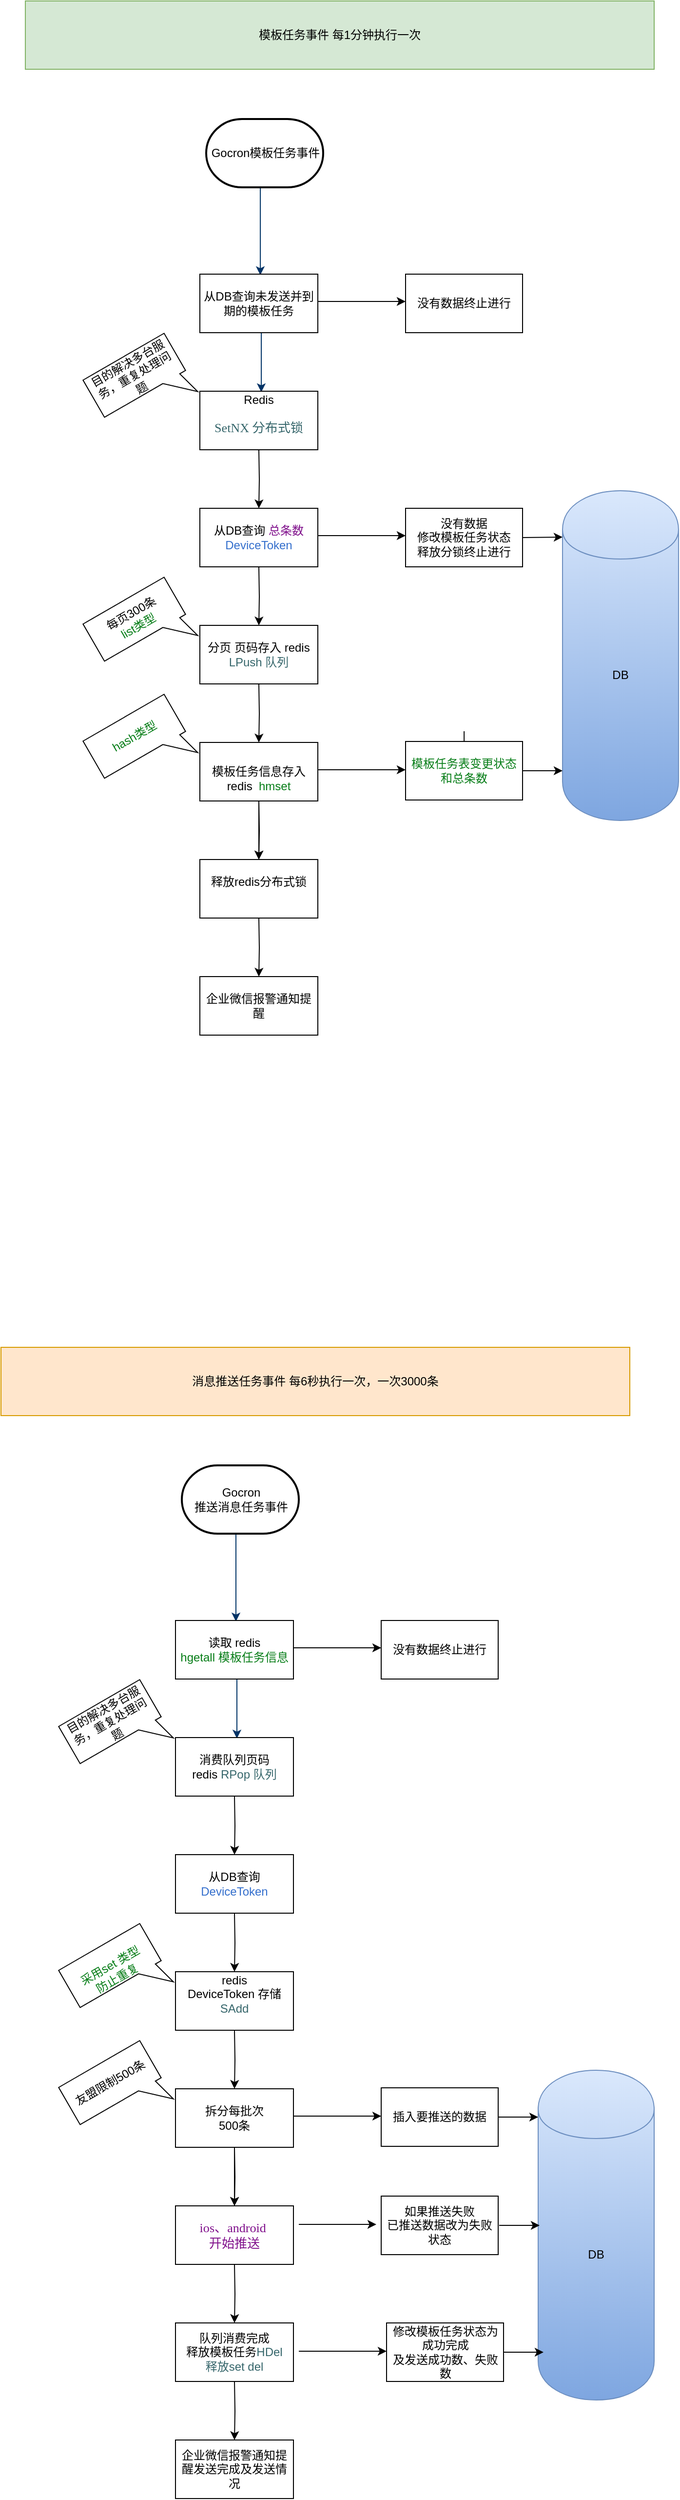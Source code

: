 <mxfile version="13.11.0" type="github"><diagram id="U2JTOIulrzN3h3iKnZu4" name="第 1 页"><mxGraphModel dx="1038" dy="-1881" grid="1" gridSize="10" guides="1" tooltips="1" connect="1" arrows="1" fold="1" page="1" pageScale="1" pageWidth="1920" pageHeight="1200" math="0" shadow="0"><root><mxCell id="0"/><mxCell id="1" parent="0"/><mxCell id="MWvZi_O0qiYePcI-Mjma-18" value="" style="edgeStyle=elbowEdgeStyle;elbow=horizontal;exitX=0.5;exitY=0.9;exitPerimeter=0;fontStyle=1;strokeColor=#003366;strokeWidth=1;html=1;entryX=0.542;entryY=0;entryDx=0;entryDy=0;entryPerimeter=0;" edge="1" parent="1"><mxGeometry x="640.5" y="2641" width="100" height="100" as="geometry"><mxPoint x="961" y="3642" as="sourcePoint"/><mxPoint x="961" y="3731" as="targetPoint"/></mxGeometry></mxCell><mxCell id="MWvZi_O0qiYePcI-Mjma-20" value="" style="edgeStyle=elbowEdgeStyle;elbow=horizontal;fontStyle=1;strokeColor=#003366;strokeWidth=1;html=1;" edge="1" parent="1"><mxGeometry x="640.5" y="2601" width="100" height="100" as="geometry"><mxPoint x="962" y="3781" as="sourcePoint"/><mxPoint x="962" y="3851" as="targetPoint"/></mxGeometry></mxCell><mxCell id="MWvZi_O0qiYePcI-Mjma-26" value="" style="edgeStyle=elbowEdgeStyle;elbow=vertical;exitX=1;exitY=0.5;exitPerimeter=0;fontStyle=1;strokeColor=#003366;strokeWidth=1;html=1;" edge="1" parent="1"><mxGeometry x="635.5" y="2501" width="100" height="100" as="geometry"><mxPoint x="1276" y="3761" as="sourcePoint"/><mxPoint x="1276" y="3761" as="targetPoint"/><Array as="points"/></mxGeometry></mxCell><mxCell id="MWvZi_O0qiYePcI-Mjma-27" value="&lt;div&gt;&lt;br&gt;&lt;/div&gt;&lt;div&gt;&lt;br&gt;&lt;/div&gt;&lt;div&gt;Gocron模板任务事件&lt;/div&gt;&lt;div&gt;&lt;br&gt;&lt;br&gt;&lt;/div&gt;" style="shape=mxgraph.flowchart.terminator;strokeWidth=2;gradientDirection=north;fontStyle=0;html=1;" vertex="1" parent="1"><mxGeometry x="905.5" y="3571" width="120" height="70" as="geometry"/></mxCell><mxCell id="MWvZi_O0qiYePcI-Mjma-28" value="&lt;div&gt;&lt;br&gt;&lt;/div&gt;&lt;div&gt;&lt;br&gt;&lt;/div&gt;&lt;div&gt;&lt;br&gt;&lt;/div&gt;&lt;div&gt;&lt;br&gt;&lt;/div&gt;查询模板任务&lt;br&gt;&lt;div&gt;&lt;div&gt;&lt;br&gt;&lt;/div&gt;&lt;div&gt;&lt;br&gt;&lt;br&gt;&lt;br&gt;&lt;/div&gt;&lt;/div&gt;" style="rounded=0;whiteSpace=wrap;html=1;" vertex="1" parent="1"><mxGeometry x="899" y="3730" width="121" height="60" as="geometry"/></mxCell><mxCell id="MWvZi_O0qiYePcI-Mjma-32" value="目的解决多台服务，重复处理问题" style="shape=callout;whiteSpace=wrap;html=1;perimeter=calloutPerimeter;size=25;position=0.72;position2=1;base=20;rotation=-30;" vertex="1" parent="1"><mxGeometry x="790" y="3810" width="96" height="69" as="geometry"/></mxCell><mxCell id="MWvZi_O0qiYePcI-Mjma-40" value="模板任务事件 每1分钟执行一次" style="rounded=0;whiteSpace=wrap;html=1;fillColor=#d5e8d4;strokeColor=#82b366;" vertex="1" parent="1"><mxGeometry x="720" y="3450" width="645" height="70" as="geometry"/></mxCell><mxCell id="MWvZi_O0qiYePcI-Mjma-41" value="&lt;div&gt;&lt;br&gt;&lt;/div&gt;&lt;div&gt;&lt;br&gt;&lt;/div&gt;&lt;div&gt;&lt;br&gt;&lt;/div&gt;&lt;div&gt;&lt;br&gt;&lt;/div&gt;从DB查询未发送并到期的模板任务&lt;br&gt;&lt;div&gt;&lt;div&gt;&lt;br&gt;&lt;/div&gt;&lt;div&gt;&lt;br&gt;&lt;br&gt;&lt;br&gt;&lt;/div&gt;&lt;/div&gt;" style="rounded=0;whiteSpace=wrap;html=1;" vertex="1" parent="1"><mxGeometry x="899" y="3730" width="121" height="60" as="geometry"/></mxCell><mxCell id="MWvZi_O0qiYePcI-Mjma-42" value="&lt;div&gt;&lt;br&gt;&lt;/div&gt;&lt;div&gt;&lt;br&gt;&lt;/div&gt;&lt;div&gt;&lt;br&gt;&lt;/div&gt;&lt;div&gt;&lt;br&gt;&lt;/div&gt;Redis&lt;br&gt;&lt;pre style=&quot;background-color: #ffffff ; color: #080808 ; font-family: &amp;#34;jetbrains mono&amp;#34; ; font-size: 9.8pt&quot;&gt;&lt;span style=&quot;color: #36666b&quot;&gt;SetNX 分布式锁&lt;/span&gt;&lt;/pre&gt;&lt;div&gt;&lt;div&gt;&lt;br&gt;&lt;/div&gt;&lt;div&gt;&lt;br&gt;&lt;br&gt;&lt;br&gt;&lt;/div&gt;&lt;/div&gt;" style="rounded=0;whiteSpace=wrap;html=1;" vertex="1" parent="1"><mxGeometry x="899" y="3850" width="121" height="60" as="geometry"/></mxCell><mxCell id="MWvZi_O0qiYePcI-Mjma-45" value="" style="edgeStyle=orthogonalEdgeStyle;rounded=0;orthogonalLoop=1;jettySize=auto;html=1;" edge="1" target="MWvZi_O0qiYePcI-Mjma-46" parent="1"><mxGeometry relative="1" as="geometry"><mxPoint x="959.5" y="3910" as="sourcePoint"/></mxGeometry></mxCell><mxCell id="MWvZi_O0qiYePcI-Mjma-46" value="&lt;div&gt;&lt;br&gt;&lt;/div&gt;&lt;div&gt;&lt;br&gt;&lt;/div&gt;&lt;div&gt;&lt;br&gt;&lt;/div&gt;&lt;div&gt;&lt;br&gt;&lt;/div&gt;从DB查询&lt;span style=&quot;color: #80118c&quot;&gt; 总条数&lt;br&gt;&lt;/span&gt;&lt;span style=&quot;color: #336ecc&quot;&gt;DeviceToken&lt;/span&gt;&lt;div&gt;&lt;div&gt;&lt;br&gt;&lt;br&gt;&lt;br&gt;&lt;br&gt;&lt;/div&gt;&lt;/div&gt;" style="rounded=0;whiteSpace=wrap;html=1;" vertex="1" parent="1"><mxGeometry x="899" y="3970" width="121" height="60" as="geometry"/></mxCell><mxCell id="MWvZi_O0qiYePcI-Mjma-50" value="没有数据终止进行" style="rounded=0;whiteSpace=wrap;html=1;" vertex="1" parent="1"><mxGeometry x="1110" y="3730" width="120" height="60" as="geometry"/></mxCell><mxCell id="MWvZi_O0qiYePcI-Mjma-51" value="" style="endArrow=classic;html=1;" edge="1" parent="1"><mxGeometry width="50" height="50" relative="1" as="geometry"><mxPoint x="1020" y="3758" as="sourcePoint"/><mxPoint x="1110" y="3758" as="targetPoint"/></mxGeometry></mxCell><mxCell id="MWvZi_O0qiYePcI-Mjma-52" value="没有数据&lt;br&gt;修改模板任务状态&lt;br&gt;释放分锁终止进行" style="rounded=0;whiteSpace=wrap;html=1;" vertex="1" parent="1"><mxGeometry x="1110" y="3970" width="120" height="60" as="geometry"/></mxCell><mxCell id="MWvZi_O0qiYePcI-Mjma-53" value="" style="endArrow=classic;html=1;" edge="1" parent="1"><mxGeometry width="50" height="50" relative="1" as="geometry"><mxPoint x="1020" y="3998" as="sourcePoint"/><mxPoint x="1110" y="3998" as="targetPoint"/></mxGeometry></mxCell><mxCell id="MWvZi_O0qiYePcI-Mjma-54" value="&lt;div&gt;&lt;br&gt;&lt;/div&gt;&lt;div&gt;&lt;br&gt;&lt;/div&gt;&lt;div&gt;&lt;br&gt;&lt;/div&gt;&lt;div&gt;&lt;br&gt;&lt;/div&gt;分页 页码存入 redis&lt;span style=&quot;color: #36666b&quot;&gt;&lt;br&gt;LPush&lt;/span&gt;&lt;span style=&quot;color: #36666b&quot;&gt; 队列&lt;/span&gt;&lt;span style=&quot;color: #336ecc&quot;&gt;&lt;/span&gt;&lt;div&gt;&lt;div&gt;&lt;br&gt;&lt;br&gt;&lt;br&gt;&lt;br&gt;&lt;/div&gt;&lt;/div&gt;" style="rounded=0;whiteSpace=wrap;html=1;" vertex="1" parent="1"><mxGeometry x="899" y="4090" width="121" height="60" as="geometry"/></mxCell><mxCell id="MWvZi_O0qiYePcI-Mjma-55" value="" style="edgeStyle=orthogonalEdgeStyle;rounded=0;orthogonalLoop=1;jettySize=auto;html=1;" edge="1" target="MWvZi_O0qiYePcI-Mjma-54" parent="1"><mxGeometry relative="1" as="geometry"><mxPoint x="959.5" y="4030" as="sourcePoint"/></mxGeometry></mxCell><mxCell id="MWvZi_O0qiYePcI-Mjma-56" value="" style="edgeStyle=orthogonalEdgeStyle;rounded=0;orthogonalLoop=1;jettySize=auto;html=1;" edge="1" target="MWvZi_O0qiYePcI-Mjma-57" parent="1"><mxGeometry relative="1" as="geometry"><mxPoint x="959.5" y="4150" as="sourcePoint"/></mxGeometry></mxCell><mxCell id="MWvZi_O0qiYePcI-Mjma-62" value="" style="edgeStyle=orthogonalEdgeStyle;rounded=0;orthogonalLoop=1;jettySize=auto;html=1;" edge="1" parent="1" source="MWvZi_O0qiYePcI-Mjma-57" target="MWvZi_O0qiYePcI-Mjma-61"><mxGeometry relative="1" as="geometry"/></mxCell><mxCell id="MWvZi_O0qiYePcI-Mjma-57" value="&lt;div&gt;&lt;br&gt;&lt;/div&gt;&lt;div&gt;&lt;br&gt;&lt;/div&gt;&lt;div&gt;&lt;br&gt;&lt;/div&gt;&lt;div&gt;&lt;br&gt;&lt;/div&gt;模板任务信息存入 redis&lt;span style=&quot;color: #067d17&quot;&gt;&amp;nbsp; hmset &lt;/span&gt;&lt;br&gt;&lt;div&gt;&lt;div&gt;&lt;br&gt;&lt;br&gt;&lt;br&gt;&lt;/div&gt;&lt;/div&gt;" style="rounded=0;whiteSpace=wrap;html=1;" vertex="1" parent="1"><mxGeometry x="899" y="4210" width="121" height="60" as="geometry"/></mxCell><mxCell id="MWvZi_O0qiYePcI-Mjma-60" value="" style="edgeStyle=orthogonalEdgeStyle;rounded=0;orthogonalLoop=1;jettySize=auto;html=1;" edge="1" target="MWvZi_O0qiYePcI-Mjma-61" parent="1"><mxGeometry relative="1" as="geometry"><mxPoint x="959.5" y="4270" as="sourcePoint"/></mxGeometry></mxCell><mxCell id="MWvZi_O0qiYePcI-Mjma-61" value="&lt;div&gt;&lt;br&gt;&lt;/div&gt;&lt;div&gt;&lt;br&gt;&lt;/div&gt;&lt;div&gt;&lt;br&gt;&lt;/div&gt;&lt;div&gt;释放redis分布式锁&lt;br&gt;&lt;/div&gt;&lt;span style=&quot;color: #067d17&quot;&gt;&lt;/span&gt;&lt;span style=&quot;color: #336ecc&quot;&gt;&lt;/span&gt;&lt;div&gt;&lt;div&gt;&lt;br&gt;&lt;br&gt;&lt;br&gt;&lt;br&gt;&lt;/div&gt;&lt;/div&gt;" style="rounded=0;whiteSpace=wrap;html=1;" vertex="1" parent="1"><mxGeometry x="899" y="4330" width="121" height="60" as="geometry"/></mxCell><mxCell id="MWvZi_O0qiYePcI-Mjma-63" value="" style="edgeStyle=orthogonalEdgeStyle;rounded=0;orthogonalLoop=1;jettySize=auto;html=1;" edge="1" target="MWvZi_O0qiYePcI-Mjma-64" parent="1"><mxGeometry relative="1" as="geometry"><mxPoint x="959.5" y="4390" as="sourcePoint"/></mxGeometry></mxCell><mxCell id="MWvZi_O0qiYePcI-Mjma-64" value="企业微信报警通知提醒" style="rounded=0;whiteSpace=wrap;html=1;" vertex="1" parent="1"><mxGeometry x="899" y="4450" width="121" height="60" as="geometry"/></mxCell><mxCell id="MWvZi_O0qiYePcI-Mjma-65" value="每页300条&lt;span style=&quot;color: #067d17&quot;&gt;&lt;br&gt;list类型&lt;/span&gt;" style="shape=callout;whiteSpace=wrap;html=1;perimeter=calloutPerimeter;size=25;position=0.72;position2=1;base=20;rotation=-30;" vertex="1" parent="1"><mxGeometry x="790" y="4060" width="96" height="69" as="geometry"/></mxCell><mxCell id="MWvZi_O0qiYePcI-Mjma-66" value="&lt;span style=&quot;color: #067d17&quot;&gt;hash类型&lt;/span&gt;" style="shape=callout;whiteSpace=wrap;html=1;perimeter=calloutPerimeter;size=25;position=0.72;position2=1;base=20;rotation=-30;" vertex="1" parent="1"><mxGeometry x="790" y="4180" width="96" height="69" as="geometry"/></mxCell><mxCell id="MWvZi_O0qiYePcI-Mjma-67" value="DB" style="shape=cylinder;whiteSpace=wrap;html=1;boundedLbl=1;backgroundOutline=1;fillColor=#dae8fc;strokeColor=#6c8ebf;gradientColor=#7ea6e0;" vertex="1" parent="1"><mxGeometry x="1271" y="3952" width="119" height="338" as="geometry"/></mxCell><mxCell id="MWvZi_O0qiYePcI-Mjma-68" value="" style="endArrow=classic;html=1;exitX=1;exitY=0.5;exitDx=0;exitDy=0;" edge="1" parent="1"><mxGeometry width="50" height="50" relative="1" as="geometry"><mxPoint x="1130" y="4239" as="sourcePoint"/><mxPoint x="1271" y="4239" as="targetPoint"/></mxGeometry></mxCell><mxCell id="MWvZi_O0qiYePcI-Mjma-69" value="|&lt;br&gt;&lt;br&gt;&lt;span style=&quot;color: #067d17&quot;&gt;模板任务表变更状态和总条数&lt;/span&gt;&lt;span style=&quot;color: #336ecc&quot;&gt;&lt;/span&gt;&lt;div&gt;&lt;div&gt;&lt;br&gt;&lt;br&gt;&lt;/div&gt;&lt;/div&gt;" style="rounded=0;whiteSpace=wrap;html=1;" vertex="1" parent="1"><mxGeometry x="1110" y="4209" width="120" height="60" as="geometry"/></mxCell><mxCell id="MWvZi_O0qiYePcI-Mjma-70" value="" style="endArrow=classic;html=1;" edge="1" parent="1"><mxGeometry width="50" height="50" relative="1" as="geometry"><mxPoint x="1020" y="4238" as="sourcePoint"/><mxPoint x="1110" y="4238" as="targetPoint"/></mxGeometry></mxCell><mxCell id="MWvZi_O0qiYePcI-Mjma-72" value="" style="endArrow=classic;html=1;" edge="1" parent="1"><mxGeometry width="50" height="50" relative="1" as="geometry"><mxPoint x="1230" y="4000" as="sourcePoint"/><mxPoint x="1271" y="3999.5" as="targetPoint"/></mxGeometry></mxCell><mxCell id="MWvZi_O0qiYePcI-Mjma-106" value="" style="edgeStyle=elbowEdgeStyle;elbow=horizontal;exitX=0.5;exitY=0.9;exitPerimeter=0;fontStyle=1;strokeColor=#003366;strokeWidth=1;html=1;entryX=0.542;entryY=0;entryDx=0;entryDy=0;entryPerimeter=0;" edge="1" parent="1"><mxGeometry x="615.5" y="4021" width="100" height="100" as="geometry"><mxPoint x="936" y="5022" as="sourcePoint"/><mxPoint x="936" y="5111" as="targetPoint"/></mxGeometry></mxCell><mxCell id="MWvZi_O0qiYePcI-Mjma-107" value="" style="edgeStyle=elbowEdgeStyle;elbow=horizontal;fontStyle=1;strokeColor=#003366;strokeWidth=1;html=1;" edge="1" parent="1"><mxGeometry x="615.5" y="3981" width="100" height="100" as="geometry"><mxPoint x="937" y="5161" as="sourcePoint"/><mxPoint x="937" y="5231" as="targetPoint"/></mxGeometry></mxCell><mxCell id="MWvZi_O0qiYePcI-Mjma-108" value="" style="edgeStyle=elbowEdgeStyle;elbow=vertical;exitX=1;exitY=0.5;exitPerimeter=0;fontStyle=1;strokeColor=#003366;strokeWidth=1;html=1;" edge="1" parent="1"><mxGeometry x="610.5" y="3881" width="100" height="100" as="geometry"><mxPoint x="1251" y="5141" as="sourcePoint"/><mxPoint x="1251" y="5141" as="targetPoint"/><Array as="points"/></mxGeometry></mxCell><mxCell id="MWvZi_O0qiYePcI-Mjma-109" value="&lt;div&gt;&lt;br&gt;&lt;/div&gt;&lt;div&gt;&lt;br&gt;&lt;/div&gt;&lt;div&gt;Gocron&lt;br&gt;推送消息任务事件&lt;/div&gt;&lt;div&gt;&lt;br&gt;&lt;br&gt;&lt;/div&gt;" style="shape=mxgraph.flowchart.terminator;strokeWidth=2;gradientDirection=north;fontStyle=0;html=1;" vertex="1" parent="1"><mxGeometry x="880.5" y="4951" width="120" height="70" as="geometry"/></mxCell><mxCell id="MWvZi_O0qiYePcI-Mjma-110" value="&lt;div&gt;&lt;br&gt;&lt;/div&gt;&lt;div&gt;&lt;br&gt;&lt;/div&gt;&lt;div&gt;&lt;br&gt;&lt;/div&gt;&lt;div&gt;&lt;br&gt;&lt;/div&gt;查询模板任务&lt;br&gt;&lt;div&gt;&lt;div&gt;&lt;br&gt;&lt;/div&gt;&lt;div&gt;&lt;br&gt;&lt;br&gt;&lt;br&gt;&lt;/div&gt;&lt;/div&gt;" style="rounded=0;whiteSpace=wrap;html=1;" vertex="1" parent="1"><mxGeometry x="874" y="5110" width="121" height="60" as="geometry"/></mxCell><mxCell id="MWvZi_O0qiYePcI-Mjma-111" value="目的解决多台服务，重复处理问题" style="shape=callout;whiteSpace=wrap;html=1;perimeter=calloutPerimeter;size=25;position=0.72;position2=1;base=20;rotation=-30;" vertex="1" parent="1"><mxGeometry x="765" y="5190" width="96" height="69" as="geometry"/></mxCell><mxCell id="MWvZi_O0qiYePcI-Mjma-112" value="消息推送任务事件 每6秒执行一次，一次3000条" style="rounded=0;whiteSpace=wrap;html=1;fillColor=#ffe6cc;strokeColor=#d79b00;" vertex="1" parent="1"><mxGeometry x="695" y="4830" width="645" height="70" as="geometry"/></mxCell><mxCell id="MWvZi_O0qiYePcI-Mjma-113" value="读取 redis&lt;span style=&quot;color: #067d17&quot;&gt;&lt;br&gt;hgetall 模板任务信息&lt;br&gt;&lt;/span&gt;" style="rounded=0;whiteSpace=wrap;html=1;" vertex="1" parent="1"><mxGeometry x="874" y="5110" width="121" height="60" as="geometry"/></mxCell><mxCell id="MWvZi_O0qiYePcI-Mjma-114" value="消费队列页码 &lt;br&gt;redis&lt;span style=&quot;color: #36666b&quot;&gt; RPop&lt;/span&gt;&lt;span style=&quot;color: #36666b&quot;&gt; 队列&lt;/span&gt;" style="rounded=0;whiteSpace=wrap;html=1;" vertex="1" parent="1"><mxGeometry x="874" y="5230" width="121" height="60" as="geometry"/></mxCell><mxCell id="MWvZi_O0qiYePcI-Mjma-115" value="" style="edgeStyle=orthogonalEdgeStyle;rounded=0;orthogonalLoop=1;jettySize=auto;html=1;" edge="1" target="MWvZi_O0qiYePcI-Mjma-116" parent="1"><mxGeometry relative="1" as="geometry"><mxPoint x="934.5" y="5290" as="sourcePoint"/></mxGeometry></mxCell><mxCell id="MWvZi_O0qiYePcI-Mjma-116" value="&lt;div&gt;&lt;br&gt;&lt;/div&gt;&lt;div&gt;&lt;br&gt;&lt;/div&gt;&lt;div&gt;&lt;br&gt;&lt;/div&gt;&lt;div&gt;&lt;br&gt;&lt;/div&gt;从DB查询&lt;span style=&quot;color: #80118c&quot;&gt; &lt;br&gt;&lt;/span&gt;&lt;span style=&quot;color: #336ecc&quot;&gt;DeviceToken&lt;/span&gt;&lt;div&gt;&lt;div&gt;&lt;br&gt;&lt;br&gt;&lt;br&gt;&lt;br&gt;&lt;/div&gt;&lt;/div&gt;" style="rounded=0;whiteSpace=wrap;html=1;" vertex="1" parent="1"><mxGeometry x="874" y="5350" width="121" height="60" as="geometry"/></mxCell><mxCell id="MWvZi_O0qiYePcI-Mjma-119" value="没有数据终止进行" style="rounded=0;whiteSpace=wrap;html=1;" vertex="1" parent="1"><mxGeometry x="1085" y="5110" width="120" height="60" as="geometry"/></mxCell><mxCell id="MWvZi_O0qiYePcI-Mjma-120" value="" style="endArrow=classic;html=1;" edge="1" parent="1"><mxGeometry width="50" height="50" relative="1" as="geometry"><mxPoint x="995" y="5138" as="sourcePoint"/><mxPoint x="1085" y="5138" as="targetPoint"/></mxGeometry></mxCell><mxCell id="MWvZi_O0qiYePcI-Mjma-123" value="&lt;div&gt;&lt;br&gt;&lt;/div&gt;&lt;div&gt;&lt;br&gt;&lt;/div&gt;&lt;div&gt;&lt;br&gt;&lt;/div&gt;&lt;div&gt;redis&lt;span style=&quot;color: #000000&quot;&gt;&lt;br&gt;DeviceToken 存储&lt;/span&gt;&lt;span style=&quot;color: #36666b&quot;&gt; SAdd&lt;/span&gt;&lt;/div&gt;&lt;span style=&quot;color: #36666b&quot;&gt;&lt;/span&gt;&lt;span style=&quot;color: #336ecc&quot;&gt;&lt;/span&gt;&lt;div&gt;&lt;div&gt;&lt;br&gt;&lt;br&gt;&lt;br&gt;&lt;br&gt;&lt;/div&gt;&lt;/div&gt;" style="rounded=0;whiteSpace=wrap;html=1;" vertex="1" parent="1"><mxGeometry x="874" y="5470" width="121" height="60" as="geometry"/></mxCell><mxCell id="MWvZi_O0qiYePcI-Mjma-124" value="" style="edgeStyle=orthogonalEdgeStyle;rounded=0;orthogonalLoop=1;jettySize=auto;html=1;" edge="1" target="MWvZi_O0qiYePcI-Mjma-123" parent="1"><mxGeometry relative="1" as="geometry"><mxPoint x="934.5" y="5410" as="sourcePoint"/></mxGeometry></mxCell><mxCell id="MWvZi_O0qiYePcI-Mjma-125" value="" style="edgeStyle=orthogonalEdgeStyle;rounded=0;orthogonalLoop=1;jettySize=auto;html=1;" edge="1" target="MWvZi_O0qiYePcI-Mjma-127" parent="1"><mxGeometry relative="1" as="geometry"><mxPoint x="934.5" y="5530" as="sourcePoint"/></mxGeometry></mxCell><mxCell id="MWvZi_O0qiYePcI-Mjma-126" value="" style="edgeStyle=orthogonalEdgeStyle;rounded=0;orthogonalLoop=1;jettySize=auto;html=1;" edge="1" source="MWvZi_O0qiYePcI-Mjma-127" target="MWvZi_O0qiYePcI-Mjma-129" parent="1"><mxGeometry relative="1" as="geometry"/></mxCell><mxCell id="MWvZi_O0qiYePcI-Mjma-127" value="拆分每批次&lt;br&gt;500条" style="rounded=0;whiteSpace=wrap;html=1;" vertex="1" parent="1"><mxGeometry x="874" y="5590" width="121" height="60" as="geometry"/></mxCell><mxCell id="MWvZi_O0qiYePcI-Mjma-128" value="" style="edgeStyle=orthogonalEdgeStyle;rounded=0;orthogonalLoop=1;jettySize=auto;html=1;" edge="1" target="MWvZi_O0qiYePcI-Mjma-129" parent="1"><mxGeometry relative="1" as="geometry"><mxPoint x="934.5" y="5650" as="sourcePoint"/></mxGeometry></mxCell><mxCell id="MWvZi_O0qiYePcI-Mjma-129" value="&lt;pre style=&quot;background-color: #ffffff ; color: #080808 ; font-family: &amp;#34;jetbrains mono&amp;#34; ; font-size: 9.8pt&quot;&gt;&lt;span style=&quot;color: #80118c&quot;&gt;ios、&lt;/span&gt;&lt;span style=&quot;color: #80118c&quot;&gt;android &lt;br&gt;开始推送&lt;/span&gt;&lt;/pre&gt;" style="rounded=0;whiteSpace=wrap;html=1;" vertex="1" parent="1"><mxGeometry x="874" y="5710" width="121" height="60" as="geometry"/></mxCell><mxCell id="MWvZi_O0qiYePcI-Mjma-130" value="" style="edgeStyle=orthogonalEdgeStyle;rounded=0;orthogonalLoop=1;jettySize=auto;html=1;" edge="1" target="MWvZi_O0qiYePcI-Mjma-131" parent="1"><mxGeometry relative="1" as="geometry"><mxPoint x="934.5" y="5770" as="sourcePoint"/></mxGeometry></mxCell><mxCell id="MWvZi_O0qiYePcI-Mjma-131" value="队列消费完成&lt;br&gt;释放模板任务&lt;span style=&quot;color: #36666b&quot;&gt;HDel&lt;br&gt;释放set del&lt;br&gt;&lt;/span&gt;" style="rounded=0;whiteSpace=wrap;html=1;" vertex="1" parent="1"><mxGeometry x="874" y="5830" width="121" height="60" as="geometry"/></mxCell><mxCell id="MWvZi_O0qiYePcI-Mjma-132" value="&lt;span style=&quot;color: #067d17&quot;&gt;&lt;br&gt;采用set 类型&lt;br&gt;防止重复&lt;br&gt;&lt;/span&gt;" style="shape=callout;whiteSpace=wrap;html=1;perimeter=calloutPerimeter;size=25;position=0.72;position2=1;base=20;rotation=-30;" vertex="1" parent="1"><mxGeometry x="765" y="5440" width="96" height="69" as="geometry"/></mxCell><mxCell id="MWvZi_O0qiYePcI-Mjma-133" value="友盟限制500条" style="shape=callout;whiteSpace=wrap;html=1;perimeter=calloutPerimeter;size=25;position=0.72;position2=1;base=20;rotation=-30;" vertex="1" parent="1"><mxGeometry x="765" y="5560" width="96" height="69" as="geometry"/></mxCell><mxCell id="MWvZi_O0qiYePcI-Mjma-134" value="DB" style="shape=cylinder;whiteSpace=wrap;html=1;boundedLbl=1;backgroundOutline=1;fillColor=#dae8fc;strokeColor=#6c8ebf;gradientColor=#7ea6e0;" vertex="1" parent="1"><mxGeometry x="1246" y="5571" width="119" height="338" as="geometry"/></mxCell><mxCell id="MWvZi_O0qiYePcI-Mjma-135" value="" style="endArrow=classic;html=1;exitX=1;exitY=0.5;exitDx=0;exitDy=0;" edge="1" parent="1"><mxGeometry width="50" height="50" relative="1" as="geometry"><mxPoint x="1105" y="5619" as="sourcePoint"/><mxPoint x="1246" y="5619" as="targetPoint"/></mxGeometry></mxCell><mxCell id="MWvZi_O0qiYePcI-Mjma-136" value="插入要推送的数据" style="rounded=0;whiteSpace=wrap;html=1;" vertex="1" parent="1"><mxGeometry x="1085" y="5589" width="120" height="60" as="geometry"/></mxCell><mxCell id="MWvZi_O0qiYePcI-Mjma-137" value="" style="endArrow=classic;html=1;" edge="1" parent="1"><mxGeometry width="50" height="50" relative="1" as="geometry"><mxPoint x="995" y="5618" as="sourcePoint"/><mxPoint x="1085" y="5618" as="targetPoint"/></mxGeometry></mxCell><mxCell id="MWvZi_O0qiYePcI-Mjma-139" value="" style="endArrow=classic;html=1;" edge="1" parent="1"><mxGeometry width="50" height="50" relative="1" as="geometry"><mxPoint x="1000.5" y="5729" as="sourcePoint"/><mxPoint x="1080" y="5729" as="targetPoint"/></mxGeometry></mxCell><mxCell id="MWvZi_O0qiYePcI-Mjma-140" value="如果推送失败&lt;br&gt;已推送数据改为失败状态" style="rounded=0;whiteSpace=wrap;html=1;" vertex="1" parent="1"><mxGeometry x="1085" y="5700" width="120" height="60" as="geometry"/></mxCell><mxCell id="MWvZi_O0qiYePcI-Mjma-141" value="" style="endArrow=classic;html=1;" edge="1" parent="1"><mxGeometry width="50" height="50" relative="1" as="geometry"><mxPoint x="1206" y="5730" as="sourcePoint"/><mxPoint x="1247.5" y="5730" as="targetPoint"/></mxGeometry></mxCell><mxCell id="MWvZi_O0qiYePcI-Mjma-146" value="" style="edgeStyle=orthogonalEdgeStyle;rounded=0;orthogonalLoop=1;jettySize=auto;html=1;" edge="1" target="MWvZi_O0qiYePcI-Mjma-147" parent="1"><mxGeometry relative="1" as="geometry"><mxPoint x="934.5" y="5890" as="sourcePoint"/></mxGeometry></mxCell><mxCell id="MWvZi_O0qiYePcI-Mjma-147" value="企业微信报警通知提醒发送完成及发送情况" style="rounded=0;whiteSpace=wrap;html=1;" vertex="1" parent="1"><mxGeometry x="874" y="5950" width="121" height="60" as="geometry"/></mxCell><mxCell id="MWvZi_O0qiYePcI-Mjma-152" value="" style="endArrow=classic;html=1;exitX=1;exitY=0.5;exitDx=0;exitDy=0;" edge="1" parent="1"><mxGeometry width="50" height="50" relative="1" as="geometry"><mxPoint x="1110.5" y="5860" as="sourcePoint"/><mxPoint x="1251.5" y="5860" as="targetPoint"/></mxGeometry></mxCell><mxCell id="MWvZi_O0qiYePcI-Mjma-153" value="" style="endArrow=classic;html=1;" edge="1" parent="1"><mxGeometry width="50" height="50" relative="1" as="geometry"><mxPoint x="1000.5" y="5859" as="sourcePoint"/><mxPoint x="1090.5" y="5859" as="targetPoint"/></mxGeometry></mxCell><mxCell id="MWvZi_O0qiYePcI-Mjma-154" value="修改模板任务状态为成功完成&lt;br&gt;及发送成功数、失败数" style="rounded=0;whiteSpace=wrap;html=1;" vertex="1" parent="1"><mxGeometry x="1090.5" y="5830" width="120" height="60" as="geometry"/></mxCell></root></mxGraphModel></diagram></mxfile>